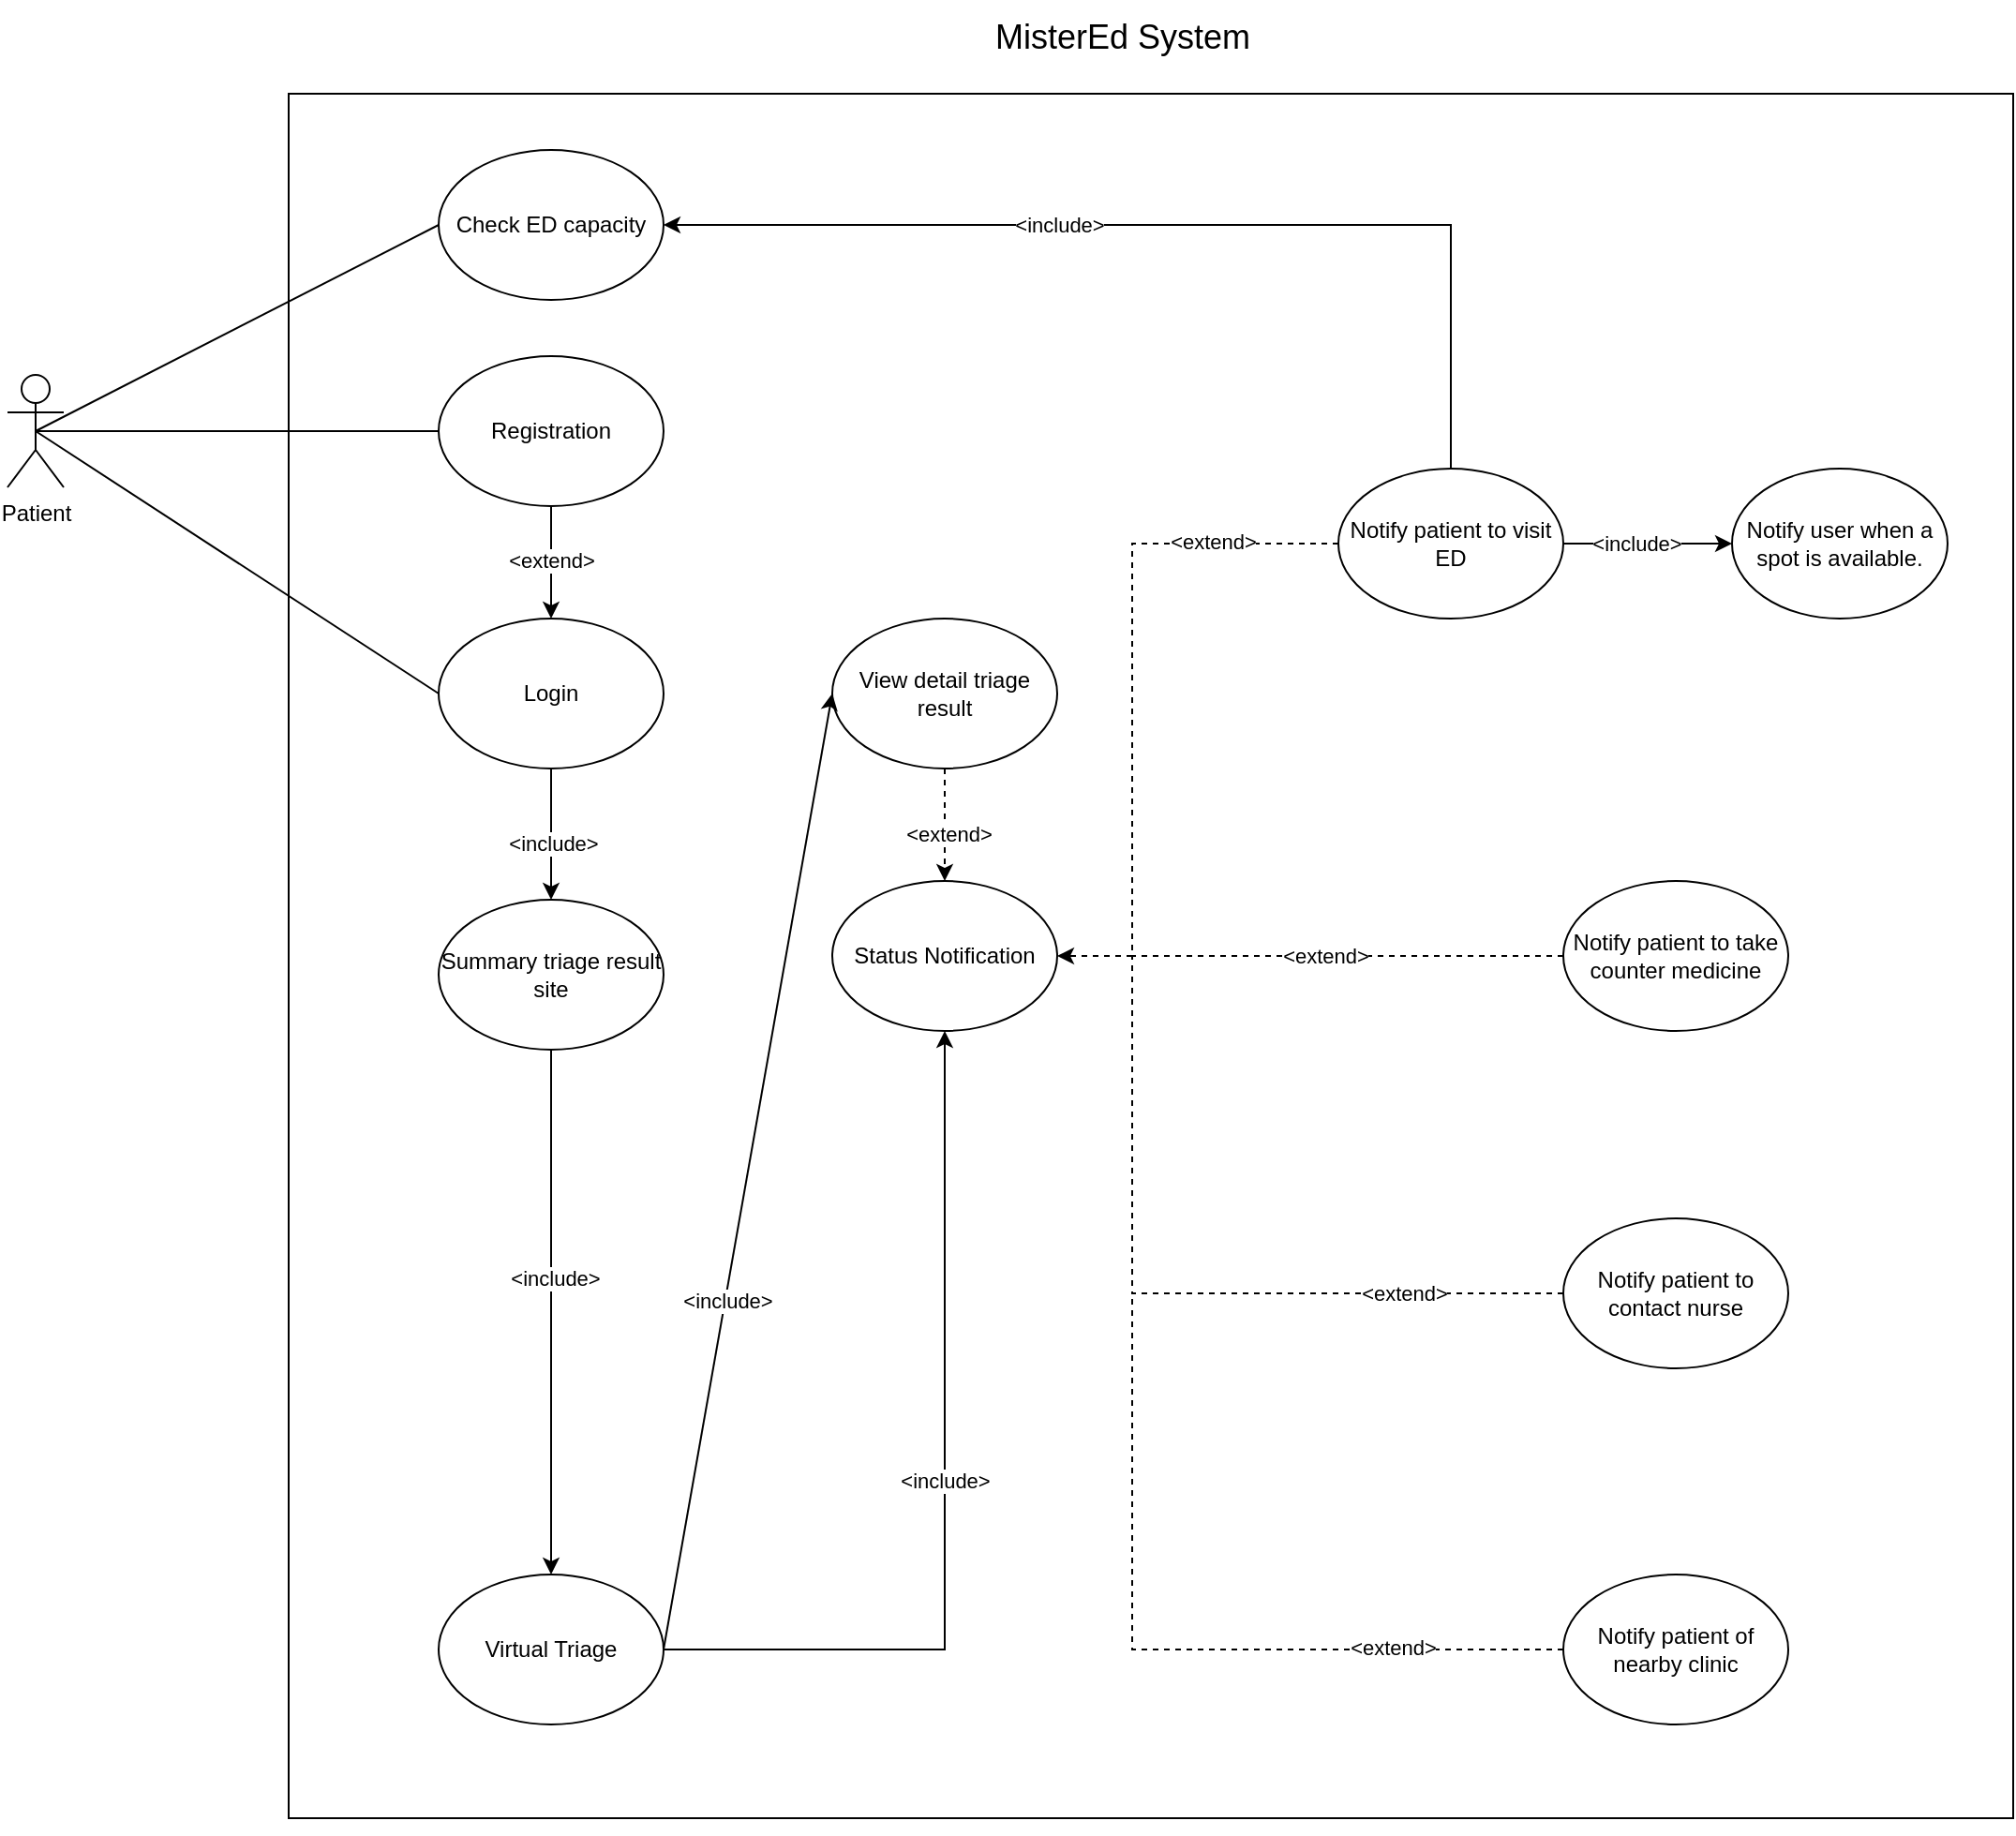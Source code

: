 <mxfile version="21.8.2" type="github">
  <diagram name="Page-1" id="44kL-8lOii-qEcLcEZFb">
    <mxGraphModel dx="1768" dy="1761" grid="1" gridSize="10" guides="1" tooltips="1" connect="1" arrows="1" fold="1" page="1" pageScale="1" pageWidth="850" pageHeight="1100" math="0" shadow="0">
      <root>
        <mxCell id="0" />
        <mxCell id="1" parent="0" />
        <mxCell id="MbSn2v3Lw9Q6L9Wrss_j-2" value="" style="whiteSpace=wrap;html=1;aspect=fixed;" parent="1" vertex="1">
          <mxGeometry x="-430" y="-100" width="920" height="920" as="geometry" />
        </mxCell>
        <mxCell id="MbSn2v3Lw9Q6L9Wrss_j-1" value="Patient" style="shape=umlActor;verticalLabelPosition=bottom;verticalAlign=top;html=1;outlineConnect=0;" parent="1" vertex="1">
          <mxGeometry x="-580" y="50" width="30" height="60" as="geometry" />
        </mxCell>
        <mxCell id="8dtzbFjmas_uAEnM9B7v-1" style="edgeStyle=orthogonalEdgeStyle;rounded=0;orthogonalLoop=1;jettySize=auto;html=1;exitX=0.5;exitY=1;exitDx=0;exitDy=0;" parent="1" source="MbSn2v3Lw9Q6L9Wrss_j-2" target="MbSn2v3Lw9Q6L9Wrss_j-2" edge="1">
          <mxGeometry relative="1" as="geometry" />
        </mxCell>
        <mxCell id="9cY2Qua1KASMOuqnOolk-1" value="Registration" style="ellipse;whiteSpace=wrap;html=1;" parent="1" vertex="1">
          <mxGeometry x="-350" y="40" width="120" height="80" as="geometry" />
        </mxCell>
        <mxCell id="9cY2Qua1KASMOuqnOolk-13" value="Login" style="ellipse;whiteSpace=wrap;html=1;" parent="1" vertex="1">
          <mxGeometry x="-350" y="180" width="120" height="80" as="geometry" />
        </mxCell>
        <mxCell id="9cY2Qua1KASMOuqnOolk-14" value="Check ED capacity" style="ellipse;whiteSpace=wrap;html=1;" parent="1" vertex="1">
          <mxGeometry x="-350" y="-70" width="120" height="80" as="geometry" />
        </mxCell>
        <mxCell id="9cY2Qua1KASMOuqnOolk-17" value="Summary triage result site" style="ellipse;whiteSpace=wrap;html=1;" parent="1" vertex="1">
          <mxGeometry x="-350" y="330" width="120" height="80" as="geometry" />
        </mxCell>
        <mxCell id="9cY2Qua1KASMOuqnOolk-18" value="Status Notification" style="ellipse;whiteSpace=wrap;html=1;" parent="1" vertex="1">
          <mxGeometry x="-140" y="320" width="120" height="80" as="geometry" />
        </mxCell>
        <mxCell id="9cY2Qua1KASMOuqnOolk-21" value="Notify patient to visit ED" style="ellipse;whiteSpace=wrap;html=1;" parent="1" vertex="1">
          <mxGeometry x="130" y="100" width="120" height="80" as="geometry" />
        </mxCell>
        <mxCell id="9cY2Qua1KASMOuqnOolk-59" value="&lt;font style=&quot;font-size: 18px;&quot;&gt;MisterEd System&lt;/font&gt;" style="text;html=1;strokeColor=none;fillColor=none;align=center;verticalAlign=middle;whiteSpace=wrap;rounded=0;" parent="1" vertex="1">
          <mxGeometry x="-90" y="-150" width="210" height="40" as="geometry" />
        </mxCell>
        <mxCell id="9cY2Qua1KASMOuqnOolk-82" value="Virtual Triage" style="ellipse;whiteSpace=wrap;html=1;" parent="1" vertex="1">
          <mxGeometry x="-350" y="690" width="120" height="80" as="geometry" />
        </mxCell>
        <mxCell id="9cY2Qua1KASMOuqnOolk-84" value="" style="endArrow=classic;html=1;rounded=0;exitX=0.5;exitY=1;exitDx=0;exitDy=0;entryX=0.5;entryY=0;entryDx=0;entryDy=0;" parent="1" source="9cY2Qua1KASMOuqnOolk-17" target="9cY2Qua1KASMOuqnOolk-82" edge="1">
          <mxGeometry width="50" height="50" relative="1" as="geometry">
            <mxPoint x="-270" y="390" as="sourcePoint" />
            <mxPoint x="-220" y="340" as="targetPoint" />
          </mxGeometry>
        </mxCell>
        <mxCell id="9cY2Qua1KASMOuqnOolk-85" value="&amp;lt;include&amp;gt;" style="edgeLabel;html=1;align=center;verticalAlign=middle;resizable=0;points=[];" parent="9cY2Qua1KASMOuqnOolk-84" vertex="1" connectable="0">
          <mxGeometry x="-0.129" y="2" relative="1" as="geometry">
            <mxPoint as="offset" />
          </mxGeometry>
        </mxCell>
        <mxCell id="9cY2Qua1KASMOuqnOolk-86" value="&amp;lt;include&amp;gt;" style="endArrow=classic;html=1;rounded=0;exitX=1;exitY=0.5;exitDx=0;exitDy=0;entryX=0.5;entryY=1;entryDx=0;entryDy=0;" parent="1" source="9cY2Qua1KASMOuqnOolk-82" target="9cY2Qua1KASMOuqnOolk-18" edge="1">
          <mxGeometry width="50" height="50" relative="1" as="geometry">
            <mxPoint x="-220" y="540" as="sourcePoint" />
            <mxPoint x="-170" y="490" as="targetPoint" />
            <Array as="points">
              <mxPoint x="-80" y="730" />
            </Array>
          </mxGeometry>
        </mxCell>
        <mxCell id="9cY2Qua1KASMOuqnOolk-87" value="" style="endArrow=classic;html=1;rounded=0;exitX=1;exitY=0.5;exitDx=0;exitDy=0;entryX=0;entryY=0.5;entryDx=0;entryDy=0;" parent="1" source="9cY2Qua1KASMOuqnOolk-21" target="zv6PDwjK5vkNwOWGPEP8-19" edge="1">
          <mxGeometry width="50" height="50" relative="1" as="geometry">
            <mxPoint x="190" y="230" as="sourcePoint" />
            <mxPoint x="340" y="140" as="targetPoint" />
          </mxGeometry>
        </mxCell>
        <mxCell id="9cY2Qua1KASMOuqnOolk-88" value="&amp;lt;include&amp;gt;" style="edgeLabel;html=1;align=center;verticalAlign=middle;resizable=0;points=[];" parent="9cY2Qua1KASMOuqnOolk-87" vertex="1" connectable="0">
          <mxGeometry x="-0.15" relative="1" as="geometry">
            <mxPoint as="offset" />
          </mxGeometry>
        </mxCell>
        <mxCell id="9cY2Qua1KASMOuqnOolk-103" value="" style="endArrow=classic;html=1;rounded=0;entryX=0.5;entryY=0;entryDx=0;entryDy=0;exitX=0.5;exitY=1;exitDx=0;exitDy=0;" parent="1" source="9cY2Qua1KASMOuqnOolk-13" target="9cY2Qua1KASMOuqnOolk-17" edge="1">
          <mxGeometry width="50" height="50" relative="1" as="geometry">
            <mxPoint x="-260" y="370" as="sourcePoint" />
            <mxPoint x="-250" y="460" as="targetPoint" />
          </mxGeometry>
        </mxCell>
        <mxCell id="9cY2Qua1KASMOuqnOolk-104" value="&amp;lt;include&amp;gt;" style="edgeLabel;html=1;align=center;verticalAlign=middle;resizable=0;points=[];" parent="9cY2Qua1KASMOuqnOolk-103" vertex="1" connectable="0">
          <mxGeometry x="0.133" y="1" relative="1" as="geometry">
            <mxPoint as="offset" />
          </mxGeometry>
        </mxCell>
        <mxCell id="9cY2Qua1KASMOuqnOolk-105" value="" style="endArrow=none;html=1;rounded=0;entryX=0;entryY=0.5;entryDx=0;entryDy=0;exitX=0.5;exitY=0.5;exitDx=0;exitDy=0;exitPerimeter=0;" parent="1" source="MbSn2v3Lw9Q6L9Wrss_j-1" target="9cY2Qua1KASMOuqnOolk-13" edge="1">
          <mxGeometry width="50" height="50" relative="1" as="geometry">
            <mxPoint x="-560" y="140" as="sourcePoint" />
            <mxPoint x="-430" y="110" as="targetPoint" />
          </mxGeometry>
        </mxCell>
        <mxCell id="9cY2Qua1KASMOuqnOolk-106" value="" style="endArrow=none;html=1;rounded=0;exitX=0.5;exitY=0.5;exitDx=0;exitDy=0;exitPerimeter=0;entryX=0;entryY=0.5;entryDx=0;entryDy=0;" parent="1" source="MbSn2v3Lw9Q6L9Wrss_j-1" target="9cY2Qua1KASMOuqnOolk-1" edge="1">
          <mxGeometry width="50" height="50" relative="1" as="geometry">
            <mxPoint x="-475" y="70" as="sourcePoint" />
            <mxPoint x="-425" y="20" as="targetPoint" />
          </mxGeometry>
        </mxCell>
        <mxCell id="9cY2Qua1KASMOuqnOolk-107" value="" style="endArrow=none;html=1;rounded=0;exitX=0;exitY=0.5;exitDx=0;exitDy=0;entryX=0.5;entryY=0.5;entryDx=0;entryDy=0;entryPerimeter=0;" parent="1" source="9cY2Qua1KASMOuqnOolk-14" target="MbSn2v3Lw9Q6L9Wrss_j-1" edge="1">
          <mxGeometry width="50" height="50" relative="1" as="geometry">
            <mxPoint x="-170" y="600" as="sourcePoint" />
            <mxPoint x="-120" y="550" as="targetPoint" />
          </mxGeometry>
        </mxCell>
        <mxCell id="9cY2Qua1KASMOuqnOolk-108" value="" style="endArrow=classic;html=1;rounded=0;exitX=0.5;exitY=1;exitDx=0;exitDy=0;entryX=0.5;entryY=0;entryDx=0;entryDy=0;" parent="1" source="9cY2Qua1KASMOuqnOolk-1" target="9cY2Qua1KASMOuqnOolk-13" edge="1">
          <mxGeometry width="50" height="50" relative="1" as="geometry">
            <mxPoint x="-170" y="350" as="sourcePoint" />
            <mxPoint x="-120" y="300" as="targetPoint" />
          </mxGeometry>
        </mxCell>
        <mxCell id="9cY2Qua1KASMOuqnOolk-109" value="&amp;lt;extend&amp;gt;" style="edgeLabel;html=1;align=center;verticalAlign=middle;resizable=0;points=[];" parent="9cY2Qua1KASMOuqnOolk-108" vertex="1" connectable="0">
          <mxGeometry x="-0.044" relative="1" as="geometry">
            <mxPoint as="offset" />
          </mxGeometry>
        </mxCell>
        <mxCell id="9cY2Qua1KASMOuqnOolk-110" value="" style="endArrow=classic;html=1;rounded=0;entryX=1;entryY=0.5;entryDx=0;entryDy=0;exitX=0.5;exitY=0;exitDx=0;exitDy=0;" parent="1" source="9cY2Qua1KASMOuqnOolk-21" target="9cY2Qua1KASMOuqnOolk-14" edge="1">
          <mxGeometry width="50" height="50" relative="1" as="geometry">
            <mxPoint x="200" y="110" as="sourcePoint" />
            <mxPoint x="-220" y="-30" as="targetPoint" />
            <Array as="points">
              <mxPoint x="190" y="-30" />
            </Array>
          </mxGeometry>
        </mxCell>
        <mxCell id="9cY2Qua1KASMOuqnOolk-111" value="&amp;lt;include&amp;gt;" style="edgeLabel;html=1;align=center;verticalAlign=middle;resizable=0;points=[];" parent="9cY2Qua1KASMOuqnOolk-110" vertex="1" connectable="0">
          <mxGeometry x="0.232" relative="1" as="geometry">
            <mxPoint as="offset" />
          </mxGeometry>
        </mxCell>
        <mxCell id="zv6PDwjK5vkNwOWGPEP8-1" value="View detail triage result" style="ellipse;whiteSpace=wrap;html=1;" parent="1" vertex="1">
          <mxGeometry x="-140" y="180" width="120" height="80" as="geometry" />
        </mxCell>
        <mxCell id="zv6PDwjK5vkNwOWGPEP8-2" value="" style="endArrow=classic;html=1;rounded=0;exitX=0.5;exitY=1;exitDx=0;exitDy=0;dashed=1;" parent="1" source="zv6PDwjK5vkNwOWGPEP8-1" target="9cY2Qua1KASMOuqnOolk-18" edge="1">
          <mxGeometry width="50" height="50" relative="1" as="geometry">
            <mxPoint x="-20" y="260" as="sourcePoint" />
            <mxPoint x="30" y="210" as="targetPoint" />
          </mxGeometry>
        </mxCell>
        <mxCell id="zv6PDwjK5vkNwOWGPEP8-3" value="&amp;lt;extend&amp;gt;" style="edgeLabel;html=1;align=center;verticalAlign=middle;resizable=0;points=[];" parent="zv6PDwjK5vkNwOWGPEP8-2" vertex="1" connectable="0">
          <mxGeometry x="0.167" y="2" relative="1" as="geometry">
            <mxPoint as="offset" />
          </mxGeometry>
        </mxCell>
        <mxCell id="zv6PDwjK5vkNwOWGPEP8-4" value="" style="endArrow=classic;html=1;rounded=0;exitX=1;exitY=0.5;exitDx=0;exitDy=0;entryX=0;entryY=0.5;entryDx=0;entryDy=0;" parent="1" source="9cY2Qua1KASMOuqnOolk-82" target="zv6PDwjK5vkNwOWGPEP8-1" edge="1">
          <mxGeometry width="50" height="50" relative="1" as="geometry">
            <mxPoint x="-170.001" y="690" as="sourcePoint" />
            <mxPoint x="-170" y="380" as="targetPoint" />
          </mxGeometry>
        </mxCell>
        <mxCell id="zv6PDwjK5vkNwOWGPEP8-5" value="&amp;lt;include&amp;gt;" style="edgeLabel;html=1;align=center;verticalAlign=middle;resizable=0;points=[];" parent="zv6PDwjK5vkNwOWGPEP8-4" vertex="1" connectable="0">
          <mxGeometry x="-0.27" y="-1" relative="1" as="geometry">
            <mxPoint as="offset" />
          </mxGeometry>
        </mxCell>
        <mxCell id="zv6PDwjK5vkNwOWGPEP8-8" value="" style="endArrow=classic;html=1;rounded=0;entryX=1;entryY=0.5;entryDx=0;entryDy=0;exitX=0;exitY=0.5;exitDx=0;exitDy=0;dashed=1;" parent="1" source="9cY2Qua1KASMOuqnOolk-21" target="9cY2Qua1KASMOuqnOolk-18" edge="1">
          <mxGeometry width="50" height="50" relative="1" as="geometry">
            <mxPoint x="-20" y="250" as="sourcePoint" />
            <mxPoint x="30" y="200" as="targetPoint" />
            <Array as="points">
              <mxPoint x="20" y="140" />
              <mxPoint x="20" y="360" />
            </Array>
          </mxGeometry>
        </mxCell>
        <mxCell id="zv6PDwjK5vkNwOWGPEP8-9" value="&amp;lt;extend&amp;gt;" style="edgeLabel;html=1;align=center;verticalAlign=middle;resizable=0;points=[];" parent="zv6PDwjK5vkNwOWGPEP8-8" vertex="1" connectable="0">
          <mxGeometry x="-0.638" y="-1" relative="1" as="geometry">
            <mxPoint as="offset" />
          </mxGeometry>
        </mxCell>
        <mxCell id="zv6PDwjK5vkNwOWGPEP8-12" value="" style="endArrow=none;dashed=1;html=1;rounded=0;exitX=0;exitY=0.5;exitDx=0;exitDy=0;" parent="1" source="zv6PDwjK5vkNwOWGPEP8-13" edge="1">
          <mxGeometry width="50" height="50" relative="1" as="geometry">
            <mxPoint x="140" y="360" as="sourcePoint" />
            <mxPoint x="20" y="360" as="targetPoint" />
          </mxGeometry>
        </mxCell>
        <mxCell id="zv6PDwjK5vkNwOWGPEP8-20" value="&amp;lt;extend&amp;gt;" style="edgeLabel;html=1;align=center;verticalAlign=middle;resizable=0;points=[];" parent="zv6PDwjK5vkNwOWGPEP8-12" vertex="1" connectable="0">
          <mxGeometry x="0.109" relative="1" as="geometry">
            <mxPoint as="offset" />
          </mxGeometry>
        </mxCell>
        <mxCell id="zv6PDwjK5vkNwOWGPEP8-13" value="Notify patient to take counter medicine" style="ellipse;whiteSpace=wrap;html=1;" parent="1" vertex="1">
          <mxGeometry x="250" y="320" width="120" height="80" as="geometry" />
        </mxCell>
        <mxCell id="zv6PDwjK5vkNwOWGPEP8-14" value="Notify patient to contact nurse" style="ellipse;whiteSpace=wrap;html=1;" parent="1" vertex="1">
          <mxGeometry x="250" y="500" width="120" height="80" as="geometry" />
        </mxCell>
        <mxCell id="zv6PDwjK5vkNwOWGPEP8-16" value="" style="endArrow=none;dashed=1;html=1;rounded=0;exitX=0;exitY=0.5;exitDx=0;exitDy=0;" parent="1" source="zv6PDwjK5vkNwOWGPEP8-14" edge="1">
          <mxGeometry width="50" height="50" relative="1" as="geometry">
            <mxPoint x="-20" y="470" as="sourcePoint" />
            <mxPoint x="20" y="360" as="targetPoint" />
            <Array as="points">
              <mxPoint x="20" y="540" />
            </Array>
          </mxGeometry>
        </mxCell>
        <mxCell id="zv6PDwjK5vkNwOWGPEP8-21" value="&amp;lt;extend&amp;gt;" style="edgeLabel;html=1;align=center;verticalAlign=middle;resizable=0;points=[];" parent="zv6PDwjK5vkNwOWGPEP8-16" vertex="1" connectable="0">
          <mxGeometry x="-0.586" relative="1" as="geometry">
            <mxPoint as="offset" />
          </mxGeometry>
        </mxCell>
        <mxCell id="zv6PDwjK5vkNwOWGPEP8-17" value="Notify patient of nearby clinic" style="ellipse;whiteSpace=wrap;html=1;" parent="1" vertex="1">
          <mxGeometry x="250" y="690" width="120" height="80" as="geometry" />
        </mxCell>
        <mxCell id="zv6PDwjK5vkNwOWGPEP8-18" value="" style="endArrow=none;dashed=1;html=1;rounded=0;exitX=0;exitY=0.5;exitDx=0;exitDy=0;" parent="1" source="zv6PDwjK5vkNwOWGPEP8-17" edge="1">
          <mxGeometry width="50" height="50" relative="1" as="geometry">
            <mxPoint y="780" as="sourcePoint" />
            <mxPoint x="20" y="540" as="targetPoint" />
            <Array as="points">
              <mxPoint x="20" y="730" />
            </Array>
          </mxGeometry>
        </mxCell>
        <mxCell id="zv6PDwjK5vkNwOWGPEP8-22" value="&amp;lt;extend&amp;gt;" style="edgeLabel;html=1;align=center;verticalAlign=middle;resizable=0;points=[];" parent="zv6PDwjK5vkNwOWGPEP8-18" vertex="1" connectable="0">
          <mxGeometry x="-0.567" y="-1" relative="1" as="geometry">
            <mxPoint as="offset" />
          </mxGeometry>
        </mxCell>
        <mxCell id="zv6PDwjK5vkNwOWGPEP8-19" value="Notify user when a spot is available." style="ellipse;whiteSpace=wrap;html=1;" parent="1" vertex="1">
          <mxGeometry x="340" y="100" width="115" height="80" as="geometry" />
        </mxCell>
      </root>
    </mxGraphModel>
  </diagram>
</mxfile>
